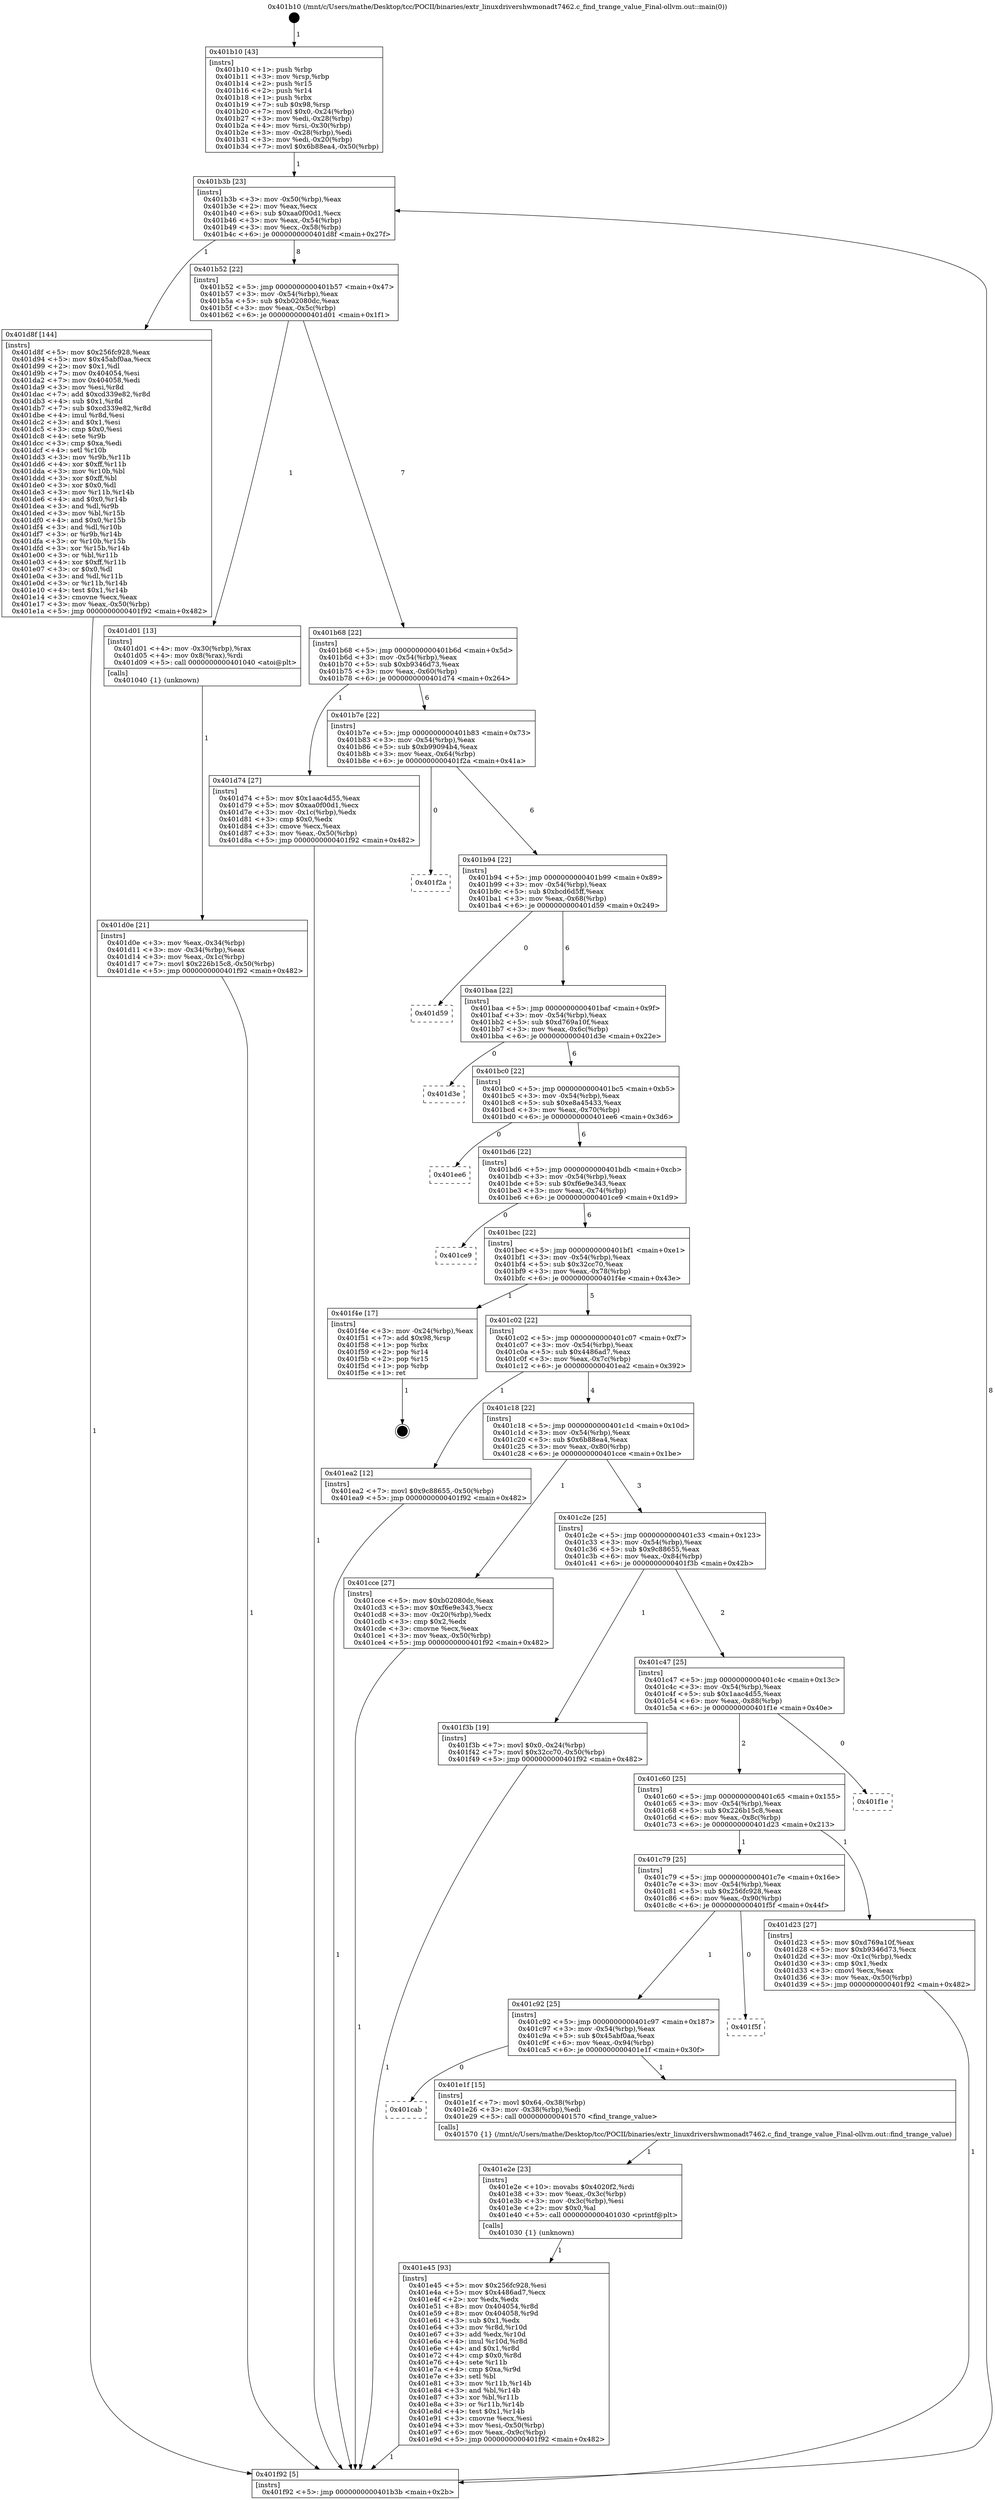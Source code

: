 digraph "0x401b10" {
  label = "0x401b10 (/mnt/c/Users/mathe/Desktop/tcc/POCII/binaries/extr_linuxdrivershwmonadt7462.c_find_trange_value_Final-ollvm.out::main(0))"
  labelloc = "t"
  node[shape=record]

  Entry [label="",width=0.3,height=0.3,shape=circle,fillcolor=black,style=filled]
  "0x401b3b" [label="{
     0x401b3b [23]\l
     | [instrs]\l
     &nbsp;&nbsp;0x401b3b \<+3\>: mov -0x50(%rbp),%eax\l
     &nbsp;&nbsp;0x401b3e \<+2\>: mov %eax,%ecx\l
     &nbsp;&nbsp;0x401b40 \<+6\>: sub $0xaa0f00d1,%ecx\l
     &nbsp;&nbsp;0x401b46 \<+3\>: mov %eax,-0x54(%rbp)\l
     &nbsp;&nbsp;0x401b49 \<+3\>: mov %ecx,-0x58(%rbp)\l
     &nbsp;&nbsp;0x401b4c \<+6\>: je 0000000000401d8f \<main+0x27f\>\l
  }"]
  "0x401d8f" [label="{
     0x401d8f [144]\l
     | [instrs]\l
     &nbsp;&nbsp;0x401d8f \<+5\>: mov $0x256fc928,%eax\l
     &nbsp;&nbsp;0x401d94 \<+5\>: mov $0x45abf0aa,%ecx\l
     &nbsp;&nbsp;0x401d99 \<+2\>: mov $0x1,%dl\l
     &nbsp;&nbsp;0x401d9b \<+7\>: mov 0x404054,%esi\l
     &nbsp;&nbsp;0x401da2 \<+7\>: mov 0x404058,%edi\l
     &nbsp;&nbsp;0x401da9 \<+3\>: mov %esi,%r8d\l
     &nbsp;&nbsp;0x401dac \<+7\>: add $0xcd339e82,%r8d\l
     &nbsp;&nbsp;0x401db3 \<+4\>: sub $0x1,%r8d\l
     &nbsp;&nbsp;0x401db7 \<+7\>: sub $0xcd339e82,%r8d\l
     &nbsp;&nbsp;0x401dbe \<+4\>: imul %r8d,%esi\l
     &nbsp;&nbsp;0x401dc2 \<+3\>: and $0x1,%esi\l
     &nbsp;&nbsp;0x401dc5 \<+3\>: cmp $0x0,%esi\l
     &nbsp;&nbsp;0x401dc8 \<+4\>: sete %r9b\l
     &nbsp;&nbsp;0x401dcc \<+3\>: cmp $0xa,%edi\l
     &nbsp;&nbsp;0x401dcf \<+4\>: setl %r10b\l
     &nbsp;&nbsp;0x401dd3 \<+3\>: mov %r9b,%r11b\l
     &nbsp;&nbsp;0x401dd6 \<+4\>: xor $0xff,%r11b\l
     &nbsp;&nbsp;0x401dda \<+3\>: mov %r10b,%bl\l
     &nbsp;&nbsp;0x401ddd \<+3\>: xor $0xff,%bl\l
     &nbsp;&nbsp;0x401de0 \<+3\>: xor $0x0,%dl\l
     &nbsp;&nbsp;0x401de3 \<+3\>: mov %r11b,%r14b\l
     &nbsp;&nbsp;0x401de6 \<+4\>: and $0x0,%r14b\l
     &nbsp;&nbsp;0x401dea \<+3\>: and %dl,%r9b\l
     &nbsp;&nbsp;0x401ded \<+3\>: mov %bl,%r15b\l
     &nbsp;&nbsp;0x401df0 \<+4\>: and $0x0,%r15b\l
     &nbsp;&nbsp;0x401df4 \<+3\>: and %dl,%r10b\l
     &nbsp;&nbsp;0x401df7 \<+3\>: or %r9b,%r14b\l
     &nbsp;&nbsp;0x401dfa \<+3\>: or %r10b,%r15b\l
     &nbsp;&nbsp;0x401dfd \<+3\>: xor %r15b,%r14b\l
     &nbsp;&nbsp;0x401e00 \<+3\>: or %bl,%r11b\l
     &nbsp;&nbsp;0x401e03 \<+4\>: xor $0xff,%r11b\l
     &nbsp;&nbsp;0x401e07 \<+3\>: or $0x0,%dl\l
     &nbsp;&nbsp;0x401e0a \<+3\>: and %dl,%r11b\l
     &nbsp;&nbsp;0x401e0d \<+3\>: or %r11b,%r14b\l
     &nbsp;&nbsp;0x401e10 \<+4\>: test $0x1,%r14b\l
     &nbsp;&nbsp;0x401e14 \<+3\>: cmovne %ecx,%eax\l
     &nbsp;&nbsp;0x401e17 \<+3\>: mov %eax,-0x50(%rbp)\l
     &nbsp;&nbsp;0x401e1a \<+5\>: jmp 0000000000401f92 \<main+0x482\>\l
  }"]
  "0x401b52" [label="{
     0x401b52 [22]\l
     | [instrs]\l
     &nbsp;&nbsp;0x401b52 \<+5\>: jmp 0000000000401b57 \<main+0x47\>\l
     &nbsp;&nbsp;0x401b57 \<+3\>: mov -0x54(%rbp),%eax\l
     &nbsp;&nbsp;0x401b5a \<+5\>: sub $0xb02080dc,%eax\l
     &nbsp;&nbsp;0x401b5f \<+3\>: mov %eax,-0x5c(%rbp)\l
     &nbsp;&nbsp;0x401b62 \<+6\>: je 0000000000401d01 \<main+0x1f1\>\l
  }"]
  Exit [label="",width=0.3,height=0.3,shape=circle,fillcolor=black,style=filled,peripheries=2]
  "0x401d01" [label="{
     0x401d01 [13]\l
     | [instrs]\l
     &nbsp;&nbsp;0x401d01 \<+4\>: mov -0x30(%rbp),%rax\l
     &nbsp;&nbsp;0x401d05 \<+4\>: mov 0x8(%rax),%rdi\l
     &nbsp;&nbsp;0x401d09 \<+5\>: call 0000000000401040 \<atoi@plt\>\l
     | [calls]\l
     &nbsp;&nbsp;0x401040 \{1\} (unknown)\l
  }"]
  "0x401b68" [label="{
     0x401b68 [22]\l
     | [instrs]\l
     &nbsp;&nbsp;0x401b68 \<+5\>: jmp 0000000000401b6d \<main+0x5d\>\l
     &nbsp;&nbsp;0x401b6d \<+3\>: mov -0x54(%rbp),%eax\l
     &nbsp;&nbsp;0x401b70 \<+5\>: sub $0xb9346d73,%eax\l
     &nbsp;&nbsp;0x401b75 \<+3\>: mov %eax,-0x60(%rbp)\l
     &nbsp;&nbsp;0x401b78 \<+6\>: je 0000000000401d74 \<main+0x264\>\l
  }"]
  "0x401e45" [label="{
     0x401e45 [93]\l
     | [instrs]\l
     &nbsp;&nbsp;0x401e45 \<+5\>: mov $0x256fc928,%esi\l
     &nbsp;&nbsp;0x401e4a \<+5\>: mov $0x4486ad7,%ecx\l
     &nbsp;&nbsp;0x401e4f \<+2\>: xor %edx,%edx\l
     &nbsp;&nbsp;0x401e51 \<+8\>: mov 0x404054,%r8d\l
     &nbsp;&nbsp;0x401e59 \<+8\>: mov 0x404058,%r9d\l
     &nbsp;&nbsp;0x401e61 \<+3\>: sub $0x1,%edx\l
     &nbsp;&nbsp;0x401e64 \<+3\>: mov %r8d,%r10d\l
     &nbsp;&nbsp;0x401e67 \<+3\>: add %edx,%r10d\l
     &nbsp;&nbsp;0x401e6a \<+4\>: imul %r10d,%r8d\l
     &nbsp;&nbsp;0x401e6e \<+4\>: and $0x1,%r8d\l
     &nbsp;&nbsp;0x401e72 \<+4\>: cmp $0x0,%r8d\l
     &nbsp;&nbsp;0x401e76 \<+4\>: sete %r11b\l
     &nbsp;&nbsp;0x401e7a \<+4\>: cmp $0xa,%r9d\l
     &nbsp;&nbsp;0x401e7e \<+3\>: setl %bl\l
     &nbsp;&nbsp;0x401e81 \<+3\>: mov %r11b,%r14b\l
     &nbsp;&nbsp;0x401e84 \<+3\>: and %bl,%r14b\l
     &nbsp;&nbsp;0x401e87 \<+3\>: xor %bl,%r11b\l
     &nbsp;&nbsp;0x401e8a \<+3\>: or %r11b,%r14b\l
     &nbsp;&nbsp;0x401e8d \<+4\>: test $0x1,%r14b\l
     &nbsp;&nbsp;0x401e91 \<+3\>: cmovne %ecx,%esi\l
     &nbsp;&nbsp;0x401e94 \<+3\>: mov %esi,-0x50(%rbp)\l
     &nbsp;&nbsp;0x401e97 \<+6\>: mov %eax,-0x9c(%rbp)\l
     &nbsp;&nbsp;0x401e9d \<+5\>: jmp 0000000000401f92 \<main+0x482\>\l
  }"]
  "0x401d74" [label="{
     0x401d74 [27]\l
     | [instrs]\l
     &nbsp;&nbsp;0x401d74 \<+5\>: mov $0x1aac4d55,%eax\l
     &nbsp;&nbsp;0x401d79 \<+5\>: mov $0xaa0f00d1,%ecx\l
     &nbsp;&nbsp;0x401d7e \<+3\>: mov -0x1c(%rbp),%edx\l
     &nbsp;&nbsp;0x401d81 \<+3\>: cmp $0x0,%edx\l
     &nbsp;&nbsp;0x401d84 \<+3\>: cmove %ecx,%eax\l
     &nbsp;&nbsp;0x401d87 \<+3\>: mov %eax,-0x50(%rbp)\l
     &nbsp;&nbsp;0x401d8a \<+5\>: jmp 0000000000401f92 \<main+0x482\>\l
  }"]
  "0x401b7e" [label="{
     0x401b7e [22]\l
     | [instrs]\l
     &nbsp;&nbsp;0x401b7e \<+5\>: jmp 0000000000401b83 \<main+0x73\>\l
     &nbsp;&nbsp;0x401b83 \<+3\>: mov -0x54(%rbp),%eax\l
     &nbsp;&nbsp;0x401b86 \<+5\>: sub $0xb99094b4,%eax\l
     &nbsp;&nbsp;0x401b8b \<+3\>: mov %eax,-0x64(%rbp)\l
     &nbsp;&nbsp;0x401b8e \<+6\>: je 0000000000401f2a \<main+0x41a\>\l
  }"]
  "0x401e2e" [label="{
     0x401e2e [23]\l
     | [instrs]\l
     &nbsp;&nbsp;0x401e2e \<+10\>: movabs $0x4020f2,%rdi\l
     &nbsp;&nbsp;0x401e38 \<+3\>: mov %eax,-0x3c(%rbp)\l
     &nbsp;&nbsp;0x401e3b \<+3\>: mov -0x3c(%rbp),%esi\l
     &nbsp;&nbsp;0x401e3e \<+2\>: mov $0x0,%al\l
     &nbsp;&nbsp;0x401e40 \<+5\>: call 0000000000401030 \<printf@plt\>\l
     | [calls]\l
     &nbsp;&nbsp;0x401030 \{1\} (unknown)\l
  }"]
  "0x401f2a" [label="{
     0x401f2a\l
  }", style=dashed]
  "0x401b94" [label="{
     0x401b94 [22]\l
     | [instrs]\l
     &nbsp;&nbsp;0x401b94 \<+5\>: jmp 0000000000401b99 \<main+0x89\>\l
     &nbsp;&nbsp;0x401b99 \<+3\>: mov -0x54(%rbp),%eax\l
     &nbsp;&nbsp;0x401b9c \<+5\>: sub $0xbcd6d5ff,%eax\l
     &nbsp;&nbsp;0x401ba1 \<+3\>: mov %eax,-0x68(%rbp)\l
     &nbsp;&nbsp;0x401ba4 \<+6\>: je 0000000000401d59 \<main+0x249\>\l
  }"]
  "0x401cab" [label="{
     0x401cab\l
  }", style=dashed]
  "0x401d59" [label="{
     0x401d59\l
  }", style=dashed]
  "0x401baa" [label="{
     0x401baa [22]\l
     | [instrs]\l
     &nbsp;&nbsp;0x401baa \<+5\>: jmp 0000000000401baf \<main+0x9f\>\l
     &nbsp;&nbsp;0x401baf \<+3\>: mov -0x54(%rbp),%eax\l
     &nbsp;&nbsp;0x401bb2 \<+5\>: sub $0xd769a10f,%eax\l
     &nbsp;&nbsp;0x401bb7 \<+3\>: mov %eax,-0x6c(%rbp)\l
     &nbsp;&nbsp;0x401bba \<+6\>: je 0000000000401d3e \<main+0x22e\>\l
  }"]
  "0x401e1f" [label="{
     0x401e1f [15]\l
     | [instrs]\l
     &nbsp;&nbsp;0x401e1f \<+7\>: movl $0x64,-0x38(%rbp)\l
     &nbsp;&nbsp;0x401e26 \<+3\>: mov -0x38(%rbp),%edi\l
     &nbsp;&nbsp;0x401e29 \<+5\>: call 0000000000401570 \<find_trange_value\>\l
     | [calls]\l
     &nbsp;&nbsp;0x401570 \{1\} (/mnt/c/Users/mathe/Desktop/tcc/POCII/binaries/extr_linuxdrivershwmonadt7462.c_find_trange_value_Final-ollvm.out::find_trange_value)\l
  }"]
  "0x401d3e" [label="{
     0x401d3e\l
  }", style=dashed]
  "0x401bc0" [label="{
     0x401bc0 [22]\l
     | [instrs]\l
     &nbsp;&nbsp;0x401bc0 \<+5\>: jmp 0000000000401bc5 \<main+0xb5\>\l
     &nbsp;&nbsp;0x401bc5 \<+3\>: mov -0x54(%rbp),%eax\l
     &nbsp;&nbsp;0x401bc8 \<+5\>: sub $0xe8a45433,%eax\l
     &nbsp;&nbsp;0x401bcd \<+3\>: mov %eax,-0x70(%rbp)\l
     &nbsp;&nbsp;0x401bd0 \<+6\>: je 0000000000401ee6 \<main+0x3d6\>\l
  }"]
  "0x401c92" [label="{
     0x401c92 [25]\l
     | [instrs]\l
     &nbsp;&nbsp;0x401c92 \<+5\>: jmp 0000000000401c97 \<main+0x187\>\l
     &nbsp;&nbsp;0x401c97 \<+3\>: mov -0x54(%rbp),%eax\l
     &nbsp;&nbsp;0x401c9a \<+5\>: sub $0x45abf0aa,%eax\l
     &nbsp;&nbsp;0x401c9f \<+6\>: mov %eax,-0x94(%rbp)\l
     &nbsp;&nbsp;0x401ca5 \<+6\>: je 0000000000401e1f \<main+0x30f\>\l
  }"]
  "0x401ee6" [label="{
     0x401ee6\l
  }", style=dashed]
  "0x401bd6" [label="{
     0x401bd6 [22]\l
     | [instrs]\l
     &nbsp;&nbsp;0x401bd6 \<+5\>: jmp 0000000000401bdb \<main+0xcb\>\l
     &nbsp;&nbsp;0x401bdb \<+3\>: mov -0x54(%rbp),%eax\l
     &nbsp;&nbsp;0x401bde \<+5\>: sub $0xf6e9e343,%eax\l
     &nbsp;&nbsp;0x401be3 \<+3\>: mov %eax,-0x74(%rbp)\l
     &nbsp;&nbsp;0x401be6 \<+6\>: je 0000000000401ce9 \<main+0x1d9\>\l
  }"]
  "0x401f5f" [label="{
     0x401f5f\l
  }", style=dashed]
  "0x401ce9" [label="{
     0x401ce9\l
  }", style=dashed]
  "0x401bec" [label="{
     0x401bec [22]\l
     | [instrs]\l
     &nbsp;&nbsp;0x401bec \<+5\>: jmp 0000000000401bf1 \<main+0xe1\>\l
     &nbsp;&nbsp;0x401bf1 \<+3\>: mov -0x54(%rbp),%eax\l
     &nbsp;&nbsp;0x401bf4 \<+5\>: sub $0x32cc70,%eax\l
     &nbsp;&nbsp;0x401bf9 \<+3\>: mov %eax,-0x78(%rbp)\l
     &nbsp;&nbsp;0x401bfc \<+6\>: je 0000000000401f4e \<main+0x43e\>\l
  }"]
  "0x401c79" [label="{
     0x401c79 [25]\l
     | [instrs]\l
     &nbsp;&nbsp;0x401c79 \<+5\>: jmp 0000000000401c7e \<main+0x16e\>\l
     &nbsp;&nbsp;0x401c7e \<+3\>: mov -0x54(%rbp),%eax\l
     &nbsp;&nbsp;0x401c81 \<+5\>: sub $0x256fc928,%eax\l
     &nbsp;&nbsp;0x401c86 \<+6\>: mov %eax,-0x90(%rbp)\l
     &nbsp;&nbsp;0x401c8c \<+6\>: je 0000000000401f5f \<main+0x44f\>\l
  }"]
  "0x401f4e" [label="{
     0x401f4e [17]\l
     | [instrs]\l
     &nbsp;&nbsp;0x401f4e \<+3\>: mov -0x24(%rbp),%eax\l
     &nbsp;&nbsp;0x401f51 \<+7\>: add $0x98,%rsp\l
     &nbsp;&nbsp;0x401f58 \<+1\>: pop %rbx\l
     &nbsp;&nbsp;0x401f59 \<+2\>: pop %r14\l
     &nbsp;&nbsp;0x401f5b \<+2\>: pop %r15\l
     &nbsp;&nbsp;0x401f5d \<+1\>: pop %rbp\l
     &nbsp;&nbsp;0x401f5e \<+1\>: ret\l
  }"]
  "0x401c02" [label="{
     0x401c02 [22]\l
     | [instrs]\l
     &nbsp;&nbsp;0x401c02 \<+5\>: jmp 0000000000401c07 \<main+0xf7\>\l
     &nbsp;&nbsp;0x401c07 \<+3\>: mov -0x54(%rbp),%eax\l
     &nbsp;&nbsp;0x401c0a \<+5\>: sub $0x4486ad7,%eax\l
     &nbsp;&nbsp;0x401c0f \<+3\>: mov %eax,-0x7c(%rbp)\l
     &nbsp;&nbsp;0x401c12 \<+6\>: je 0000000000401ea2 \<main+0x392\>\l
  }"]
  "0x401d23" [label="{
     0x401d23 [27]\l
     | [instrs]\l
     &nbsp;&nbsp;0x401d23 \<+5\>: mov $0xd769a10f,%eax\l
     &nbsp;&nbsp;0x401d28 \<+5\>: mov $0xb9346d73,%ecx\l
     &nbsp;&nbsp;0x401d2d \<+3\>: mov -0x1c(%rbp),%edx\l
     &nbsp;&nbsp;0x401d30 \<+3\>: cmp $0x1,%edx\l
     &nbsp;&nbsp;0x401d33 \<+3\>: cmovl %ecx,%eax\l
     &nbsp;&nbsp;0x401d36 \<+3\>: mov %eax,-0x50(%rbp)\l
     &nbsp;&nbsp;0x401d39 \<+5\>: jmp 0000000000401f92 \<main+0x482\>\l
  }"]
  "0x401ea2" [label="{
     0x401ea2 [12]\l
     | [instrs]\l
     &nbsp;&nbsp;0x401ea2 \<+7\>: movl $0x9c88655,-0x50(%rbp)\l
     &nbsp;&nbsp;0x401ea9 \<+5\>: jmp 0000000000401f92 \<main+0x482\>\l
  }"]
  "0x401c18" [label="{
     0x401c18 [22]\l
     | [instrs]\l
     &nbsp;&nbsp;0x401c18 \<+5\>: jmp 0000000000401c1d \<main+0x10d\>\l
     &nbsp;&nbsp;0x401c1d \<+3\>: mov -0x54(%rbp),%eax\l
     &nbsp;&nbsp;0x401c20 \<+5\>: sub $0x6b88ea4,%eax\l
     &nbsp;&nbsp;0x401c25 \<+3\>: mov %eax,-0x80(%rbp)\l
     &nbsp;&nbsp;0x401c28 \<+6\>: je 0000000000401cce \<main+0x1be\>\l
  }"]
  "0x401c60" [label="{
     0x401c60 [25]\l
     | [instrs]\l
     &nbsp;&nbsp;0x401c60 \<+5\>: jmp 0000000000401c65 \<main+0x155\>\l
     &nbsp;&nbsp;0x401c65 \<+3\>: mov -0x54(%rbp),%eax\l
     &nbsp;&nbsp;0x401c68 \<+5\>: sub $0x226b15c8,%eax\l
     &nbsp;&nbsp;0x401c6d \<+6\>: mov %eax,-0x8c(%rbp)\l
     &nbsp;&nbsp;0x401c73 \<+6\>: je 0000000000401d23 \<main+0x213\>\l
  }"]
  "0x401cce" [label="{
     0x401cce [27]\l
     | [instrs]\l
     &nbsp;&nbsp;0x401cce \<+5\>: mov $0xb02080dc,%eax\l
     &nbsp;&nbsp;0x401cd3 \<+5\>: mov $0xf6e9e343,%ecx\l
     &nbsp;&nbsp;0x401cd8 \<+3\>: mov -0x20(%rbp),%edx\l
     &nbsp;&nbsp;0x401cdb \<+3\>: cmp $0x2,%edx\l
     &nbsp;&nbsp;0x401cde \<+3\>: cmovne %ecx,%eax\l
     &nbsp;&nbsp;0x401ce1 \<+3\>: mov %eax,-0x50(%rbp)\l
     &nbsp;&nbsp;0x401ce4 \<+5\>: jmp 0000000000401f92 \<main+0x482\>\l
  }"]
  "0x401c2e" [label="{
     0x401c2e [25]\l
     | [instrs]\l
     &nbsp;&nbsp;0x401c2e \<+5\>: jmp 0000000000401c33 \<main+0x123\>\l
     &nbsp;&nbsp;0x401c33 \<+3\>: mov -0x54(%rbp),%eax\l
     &nbsp;&nbsp;0x401c36 \<+5\>: sub $0x9c88655,%eax\l
     &nbsp;&nbsp;0x401c3b \<+6\>: mov %eax,-0x84(%rbp)\l
     &nbsp;&nbsp;0x401c41 \<+6\>: je 0000000000401f3b \<main+0x42b\>\l
  }"]
  "0x401f92" [label="{
     0x401f92 [5]\l
     | [instrs]\l
     &nbsp;&nbsp;0x401f92 \<+5\>: jmp 0000000000401b3b \<main+0x2b\>\l
  }"]
  "0x401b10" [label="{
     0x401b10 [43]\l
     | [instrs]\l
     &nbsp;&nbsp;0x401b10 \<+1\>: push %rbp\l
     &nbsp;&nbsp;0x401b11 \<+3\>: mov %rsp,%rbp\l
     &nbsp;&nbsp;0x401b14 \<+2\>: push %r15\l
     &nbsp;&nbsp;0x401b16 \<+2\>: push %r14\l
     &nbsp;&nbsp;0x401b18 \<+1\>: push %rbx\l
     &nbsp;&nbsp;0x401b19 \<+7\>: sub $0x98,%rsp\l
     &nbsp;&nbsp;0x401b20 \<+7\>: movl $0x0,-0x24(%rbp)\l
     &nbsp;&nbsp;0x401b27 \<+3\>: mov %edi,-0x28(%rbp)\l
     &nbsp;&nbsp;0x401b2a \<+4\>: mov %rsi,-0x30(%rbp)\l
     &nbsp;&nbsp;0x401b2e \<+3\>: mov -0x28(%rbp),%edi\l
     &nbsp;&nbsp;0x401b31 \<+3\>: mov %edi,-0x20(%rbp)\l
     &nbsp;&nbsp;0x401b34 \<+7\>: movl $0x6b88ea4,-0x50(%rbp)\l
  }"]
  "0x401d0e" [label="{
     0x401d0e [21]\l
     | [instrs]\l
     &nbsp;&nbsp;0x401d0e \<+3\>: mov %eax,-0x34(%rbp)\l
     &nbsp;&nbsp;0x401d11 \<+3\>: mov -0x34(%rbp),%eax\l
     &nbsp;&nbsp;0x401d14 \<+3\>: mov %eax,-0x1c(%rbp)\l
     &nbsp;&nbsp;0x401d17 \<+7\>: movl $0x226b15c8,-0x50(%rbp)\l
     &nbsp;&nbsp;0x401d1e \<+5\>: jmp 0000000000401f92 \<main+0x482\>\l
  }"]
  "0x401f1e" [label="{
     0x401f1e\l
  }", style=dashed]
  "0x401f3b" [label="{
     0x401f3b [19]\l
     | [instrs]\l
     &nbsp;&nbsp;0x401f3b \<+7\>: movl $0x0,-0x24(%rbp)\l
     &nbsp;&nbsp;0x401f42 \<+7\>: movl $0x32cc70,-0x50(%rbp)\l
     &nbsp;&nbsp;0x401f49 \<+5\>: jmp 0000000000401f92 \<main+0x482\>\l
  }"]
  "0x401c47" [label="{
     0x401c47 [25]\l
     | [instrs]\l
     &nbsp;&nbsp;0x401c47 \<+5\>: jmp 0000000000401c4c \<main+0x13c\>\l
     &nbsp;&nbsp;0x401c4c \<+3\>: mov -0x54(%rbp),%eax\l
     &nbsp;&nbsp;0x401c4f \<+5\>: sub $0x1aac4d55,%eax\l
     &nbsp;&nbsp;0x401c54 \<+6\>: mov %eax,-0x88(%rbp)\l
     &nbsp;&nbsp;0x401c5a \<+6\>: je 0000000000401f1e \<main+0x40e\>\l
  }"]
  Entry -> "0x401b10" [label=" 1"]
  "0x401b3b" -> "0x401d8f" [label=" 1"]
  "0x401b3b" -> "0x401b52" [label=" 8"]
  "0x401f4e" -> Exit [label=" 1"]
  "0x401b52" -> "0x401d01" [label=" 1"]
  "0x401b52" -> "0x401b68" [label=" 7"]
  "0x401f3b" -> "0x401f92" [label=" 1"]
  "0x401b68" -> "0x401d74" [label=" 1"]
  "0x401b68" -> "0x401b7e" [label=" 6"]
  "0x401ea2" -> "0x401f92" [label=" 1"]
  "0x401b7e" -> "0x401f2a" [label=" 0"]
  "0x401b7e" -> "0x401b94" [label=" 6"]
  "0x401e45" -> "0x401f92" [label=" 1"]
  "0x401b94" -> "0x401d59" [label=" 0"]
  "0x401b94" -> "0x401baa" [label=" 6"]
  "0x401e2e" -> "0x401e45" [label=" 1"]
  "0x401baa" -> "0x401d3e" [label=" 0"]
  "0x401baa" -> "0x401bc0" [label=" 6"]
  "0x401e1f" -> "0x401e2e" [label=" 1"]
  "0x401bc0" -> "0x401ee6" [label=" 0"]
  "0x401bc0" -> "0x401bd6" [label=" 6"]
  "0x401c92" -> "0x401e1f" [label=" 1"]
  "0x401bd6" -> "0x401ce9" [label=" 0"]
  "0x401bd6" -> "0x401bec" [label=" 6"]
  "0x401c92" -> "0x401cab" [label=" 0"]
  "0x401bec" -> "0x401f4e" [label=" 1"]
  "0x401bec" -> "0x401c02" [label=" 5"]
  "0x401c79" -> "0x401f5f" [label=" 0"]
  "0x401c02" -> "0x401ea2" [label=" 1"]
  "0x401c02" -> "0x401c18" [label=" 4"]
  "0x401c79" -> "0x401c92" [label=" 1"]
  "0x401c18" -> "0x401cce" [label=" 1"]
  "0x401c18" -> "0x401c2e" [label=" 3"]
  "0x401cce" -> "0x401f92" [label=" 1"]
  "0x401b10" -> "0x401b3b" [label=" 1"]
  "0x401f92" -> "0x401b3b" [label=" 8"]
  "0x401d01" -> "0x401d0e" [label=" 1"]
  "0x401d0e" -> "0x401f92" [label=" 1"]
  "0x401d74" -> "0x401f92" [label=" 1"]
  "0x401c2e" -> "0x401f3b" [label=" 1"]
  "0x401c2e" -> "0x401c47" [label=" 2"]
  "0x401d23" -> "0x401f92" [label=" 1"]
  "0x401c47" -> "0x401f1e" [label=" 0"]
  "0x401c47" -> "0x401c60" [label=" 2"]
  "0x401d8f" -> "0x401f92" [label=" 1"]
  "0x401c60" -> "0x401d23" [label=" 1"]
  "0x401c60" -> "0x401c79" [label=" 1"]
}
